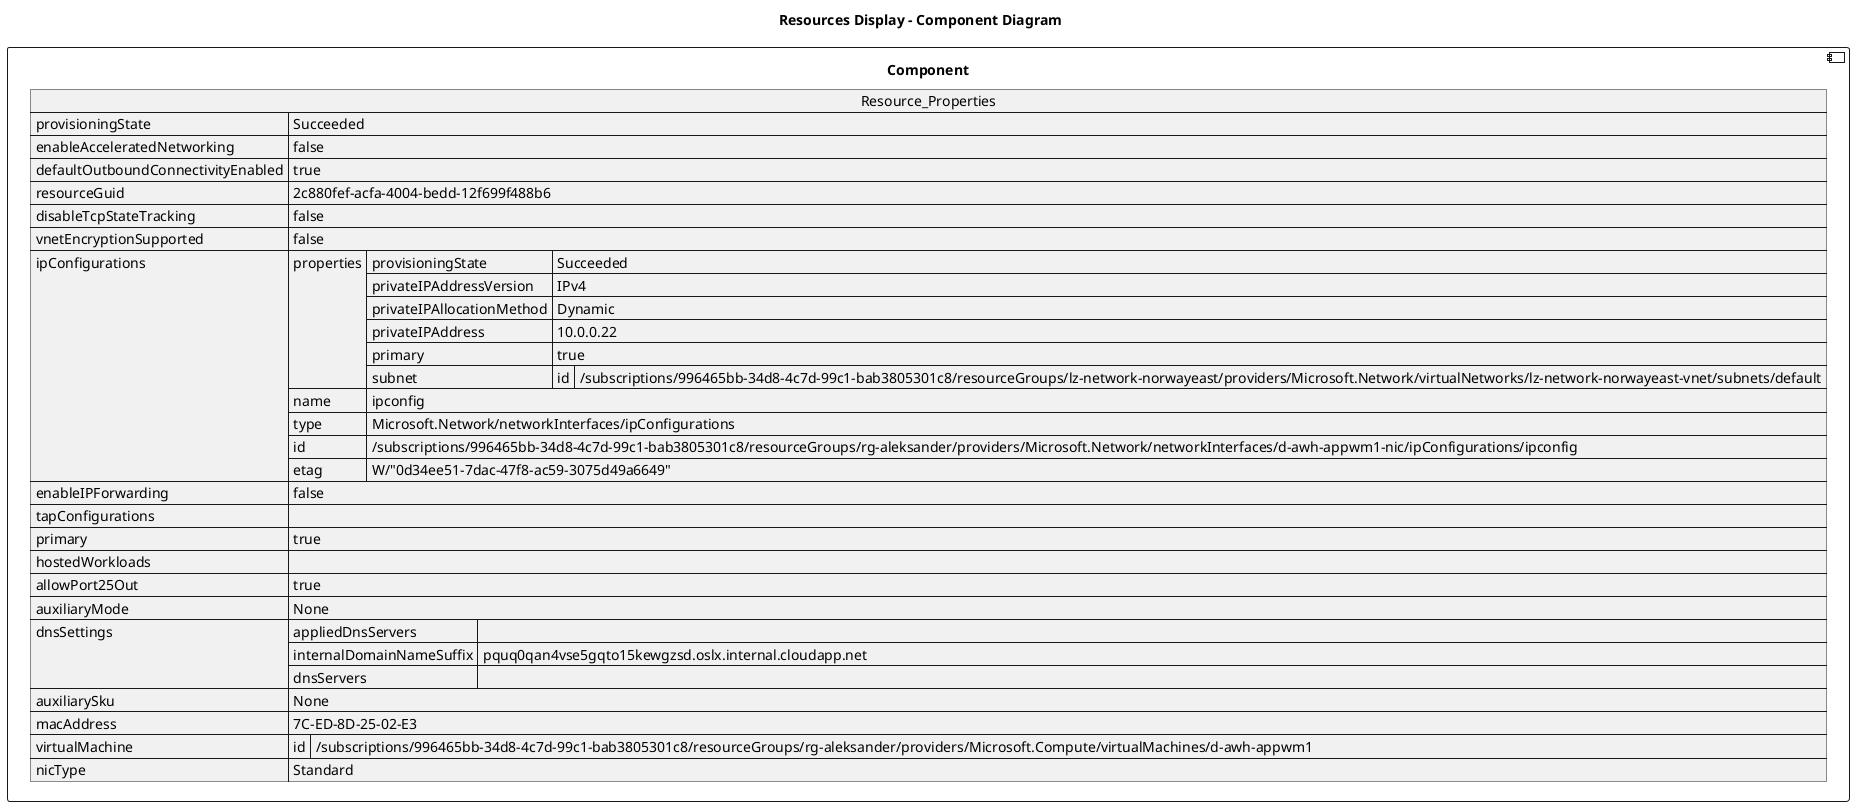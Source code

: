 @startuml

title Resources Display - Component Diagram

component Component {

json  Resource_Properties {
  "provisioningState": "Succeeded",
  "enableAcceleratedNetworking": false,
  "defaultOutboundConnectivityEnabled": true,
  "resourceGuid": "2c880fef-acfa-4004-bedd-12f699f488b6",
  "disableTcpStateTracking": false,
  "vnetEncryptionSupported": false,
  "ipConfigurations": [
    {
      "properties": {
        "provisioningState": "Succeeded",
        "privateIPAddressVersion": "IPv4",
        "privateIPAllocationMethod": "Dynamic",
        "privateIPAddress": "10.0.0.22",
        "primary": true,
        "subnet": {
          "id": "/subscriptions/996465bb-34d8-4c7d-99c1-bab3805301c8/resourceGroups/lz-network-norwayeast/providers/Microsoft.Network/virtualNetworks/lz-network-norwayeast-vnet/subnets/default"
        }
      },
      "name": "ipconfig",
      "type": "Microsoft.Network/networkInterfaces/ipConfigurations",
      "id": "/subscriptions/996465bb-34d8-4c7d-99c1-bab3805301c8/resourceGroups/rg-aleksander/providers/Microsoft.Network/networkInterfaces/d-awh-appwm1-nic/ipConfigurations/ipconfig",
      "etag": "W/\"0d34ee51-7dac-47f8-ac59-3075d49a6649\""
    }
  ],
  "enableIPForwarding": false,
  "tapConfigurations": [],
  "primary": true,
  "hostedWorkloads": [],
  "allowPort25Out": true,
  "auxiliaryMode": "None",
  "dnsSettings": {
    "appliedDnsServers": [],
    "internalDomainNameSuffix": "pquq0qan4vse5gqto15kewgzsd.oslx.internal.cloudapp.net",
    "dnsServers": []
  },
  "auxiliarySku": "None",
  "macAddress": "7C-ED-8D-25-02-E3",
  "virtualMachine": {
    "id": "/subscriptions/996465bb-34d8-4c7d-99c1-bab3805301c8/resourceGroups/rg-aleksander/providers/Microsoft.Compute/virtualMachines/d-awh-appwm1"
  },
  "nicType": "Standard"
}
}
@enduml
